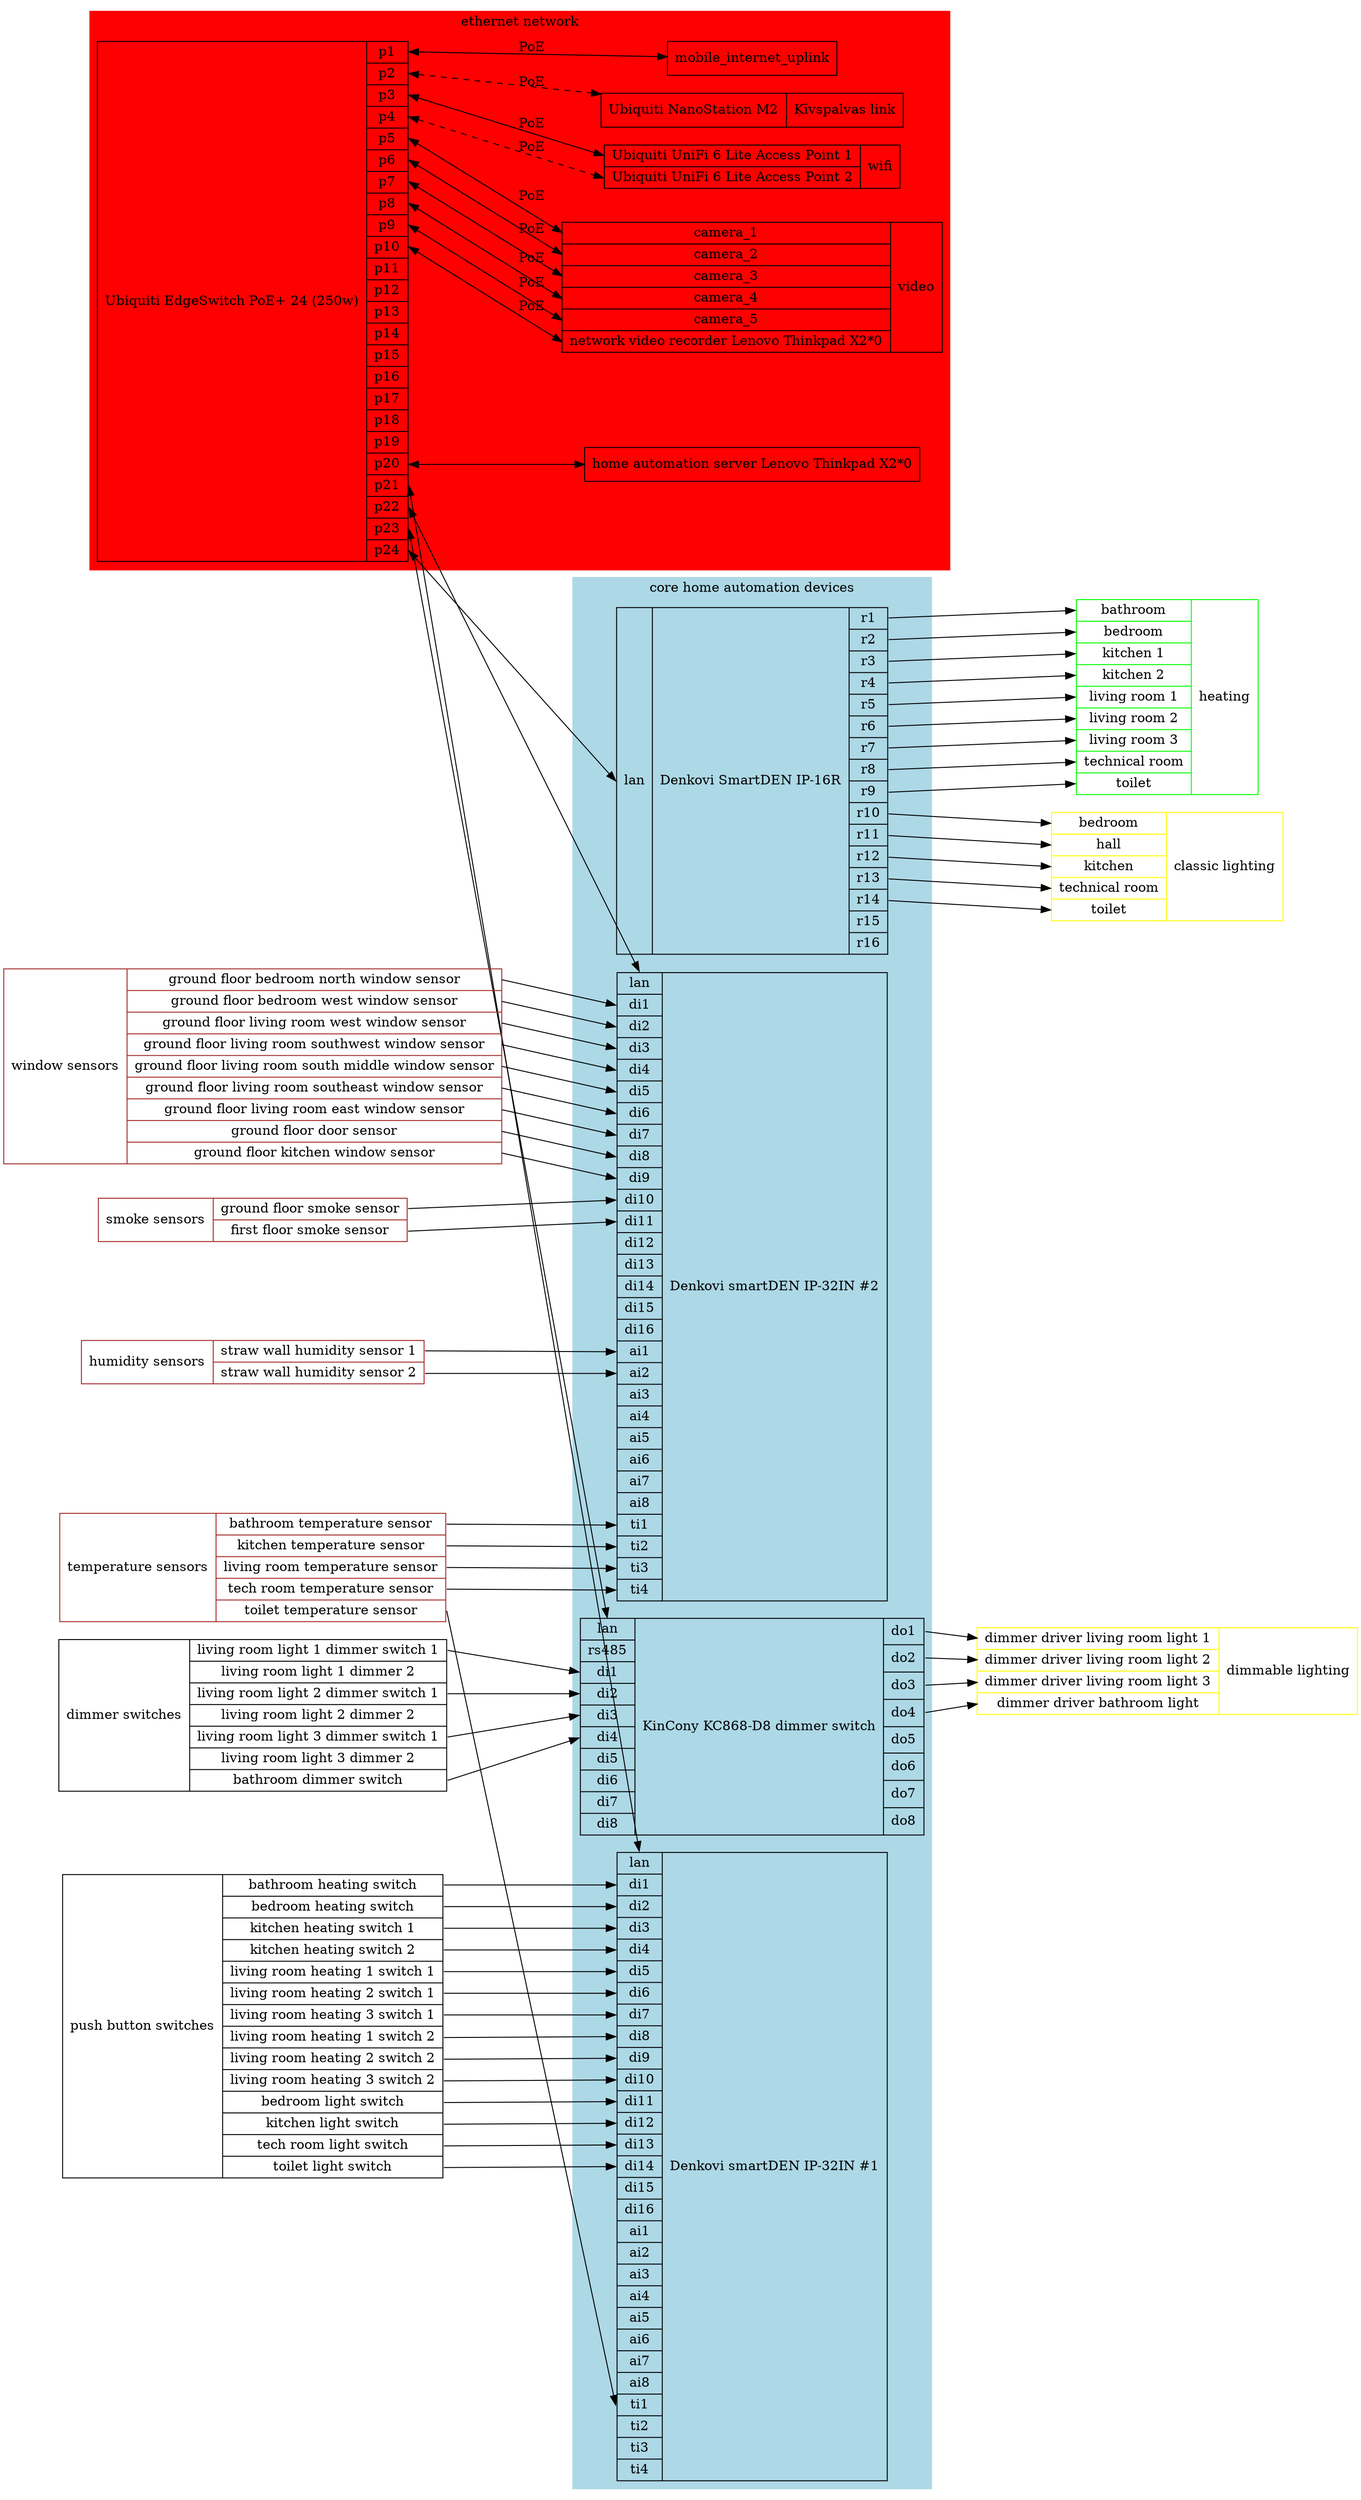 digraph G {
	rankdir=LR;
	splines=line;
	ratio=auto;
	compress=true;
	//overlap=scale;
	concentrate=false;
	node [shape=record];
	subgraph cluster_network {
		switch[label="{Ubiquiti EdgeSwitch PoE+ 24 (250w)|
			{<p1>p1|
			<p2>p2|
			<p3>p3|
			<p4>p4|
			<p5>p5|
			<p6>p6|
			<p7>p7|
			<p8>p8|
			<p9>p9|
			<p10>p10|
			<p11>p11|
			<p12>p12|
			<p13>p13|
			<p14>p14|
			<p15>p15|
			<p16>p16|
			<p17>p17|
			<p18>p18|
			<p19>p19|
			<p20>p20|
			<p21>p21|
			<p22>p22|
			<p23>p23|
			<p24>p24}}", 
			URL="https://eu.store.ui.com/collections/operator-edgemax-switches/products/edgeswitch-24-250w"];
		video[label= "{{<camera_1>camera_1|
			<camera_2>camera_2|
			<camera_3>camera_3|
			<camera_4>camera_4|
			<camera_5>camera_5|
			<zoneminder>network video recorder Lenovo Thinkpad X2*0}|
			video}"];
		wifi[label="{{
			<ap_1>Ubiquiti UniFi 6 Lite Access Point 1|
			<ap_2>Ubiquiti UniFi 6 Lite Access Point 2}|
			wifi}",
			URL="https://eu.store.ui.com/collections/unifi-network-access-points/products/unifi-ap-6-lite"];
		mobile_internet_uplink;
		kivspalvas_link[label= "{{<directional_antenna>Ubiquiti NanoStation M2}|
			Ķīvspalvas link}",
			URL="https://www.ui.com/downloads/datasheets/nanostationm/nsm_ds_web.pdf"];
		home_automation_server[label="home automation server Lenovo Thinkpad X2*0"];
		label= "ethernet network";
		style= filled;
		color = red;
	}
	subgraph cluster_breaker_box {
		ip32in_1[label="{{<lan>lan|<di1>di1|<di2>di2|<di3>di3|<di4>di4|<di5>di5|<di6>di6|<di7>di7|<di8>di8|<di9>di9|<di10>di10|<di11>di11|<di12>di12|<di13>di13|<di14>di14|<di15>di15|<di16>di16|<ai1>ai1|<ai2>ai2|<ai3>ai3|<ai4>ai4|<ai5>ai5|<ai6>ai6|<ai7>ai7|<ai8>ai8|<ti1>ti1|<ti2>ti2|<ti3>ti3|<ti4>ti4}|Denkovi smartDEN IP-32IN #1}",URL="http://denkovi.com/smartden-lan-ethernet-32-inputs-module-din-rail-box"];
		ip32in_2[label="{{<lan>lan|<di1>di1|<di2>di2|<di3>di3|<di4>di4|<di5>di5|<di6>di6|<di7>di7|<di8>di8|<di9>di9|<di10>di10|<di11>di11|<di12>di12|<di13>di13|<di14>di14|<di15>di15|<di16>di16|<ai1>ai1|<ai2>ai2|<ai3>ai3|<ai4>ai4|<ai5>ai5|<ai6>ai6|<ai7>ai7|<ai8>ai8|<ti1>ti1|<ti2>ti2|<ti3>ti3|<ti4>ti4}|Denkovi smartDEN IP-32IN #2}",URL="http://denkovi.com/smartden-lan-ethernet-32-inputs-module-din-rail-box"];
		kc868d8[label="{{<lan>lan|<rs485>rs485|<di1>di1|<di2>di2|<di3>di3|<di4>di4|<di5>di5|<di6>di6|<di7>di7|<di8>di8}|KinCony KC868-D8 dimmer switch|{<do1>do1|<do2>do2|<do3>do3|<do4>do4|<do5>do5|<do6>do6|<do7>do7|<do8>do8}}", URL="https://www.kincony.com/8-channel-dimmer.html"];
		ip16r[label="{{<lan>lan}|Denkovi SmartDEN IP-16R|{<r1>r1|<r2>r2|<r3>r3|<r4>r4|<r5>r5|<r6>r6|<r7>r7|<r8>r8|<r9>r9|<r10>r10|<r11>r11|<r12>r12|<r13>r13|<r14>r14|<r15>r15|<r16>r16}}",URL="http://denkovi.com/smartden-lan-ethernet-16-relay-module-din-rail-box"];
		/*maxi[label="{Denkovi SmartDEN Maxi|{<r1>r1|<r2>r2|<r3>r3|<r4>r4|<r5>r5|<r6>r6|<r7>r7|<r8>r8|<di1>di1|<di2>di2|<di3>di3|<di4>di4|<di5>di5|<di6>di6|<di7>di7|<di8>di8|<ai1>ai1|<ai2>ai2|<ai3>ai3|<ai4>ai4|<ti1>ti1|<ti2>ti2|<ti3>ti3|<ti4>ti4|<ao1>ao1|<ao2>ao2}}", URL="http://denkovi.com/smartden-maxi-io-relay-module-snmp-http-din-rail-box"];
		*/
		label = "core home automation devices";
		URL="";
		style = filled;
		color = lightblue;
	}

// Input
	smoke_sensors[label= "{smoke sensors|
		{<1>ground floor smoke sensor|
		<2>first floor smoke sensor}
	}",color = brown;];

	humidity_sensors[label="{humidity sensors|
		{<1>straw wall humidity sensor 1|
		<2>straw wall humidity sensor 2}
	}",color = brown;];

	temperature_sensors[label= "{temperature sensors|
		{<bathroom>bathroom temperature sensor|
		<kitchen>kitchen temperature sensor|
		<living>living room temperature sensor|
		<tech_room>tech room temperature sensor|
		<toilet>toilet temperature sensor}
	}",color = brown;];

	window_sensors[label= "{window sensors|
		{<ground_floor_bedroom_north>ground floor bedroom north window sensor|
		<ground_floor_bedroom_west>ground floor bedroom west window sensor|
		<ground_floor_living_room_west>ground floor living room west window sensor|
		<ground_floor_living_room_southwest>ground floor living room southwest window sensor|
		<ground_floor_living_room_south_middle>ground floor living room south middle window sensor|
		<ground_floor_living_room_southeast>ground floor living room southeast window sensor|
		<ground_floor_living_room_east>ground floor living room east window sensor|
		<ground_floor_door>ground floor door sensor|
		<ground_floor_kitchen>ground floor kitchen window sensor}
	}",color = brown;];
	
	dimmer_switches[label= "{dimmer switches|
		{<living_room_light_1_1>living room light 1 dimmer switch 1|
		<living_room_light_1_2>living room light 1 dimmer 2|
		<living_room_light_2_1>living room light 2 dimmer switch 1|
		<living_room_light_2_2>living room light 2 dimmer 2|
		<living_room_light_3_1>living room light 3 dimmer switch 1|
		<living_room_light_3_2>living room light 3 dimmer 2|
		<bathroom>bathroom dimmer switch}
	}"];
	push_button_switches[label= "{push button switches|
		{<bathroom_heating>bathroom heating switch|
		<bedroom_heating>bedroom heating switch|
		<kitchen_heating_1>kitchen heating switch 1|
		<kitchen_heating_2>kitchen heating switch 2|
		<living_room_1_heating_1>living room heating 1 switch 1|
		<living_room_1_heating_2>living room heating 2 switch 1|
		<living_room_1_heating_3>living room heating 3 switch 1|
		<living_room_2_heating_1>living room heating 1 switch 2|
		<living_room_2_heating_2>living room heating 2 switch 2|
		<living_room_2_heating_3>living room heating 3 switch 2|
		<bedroom_lighting>bedroom light switch|
		<kitchen_lighting>kitchen light switch|
		<tech_room_lighting>tech room light switch|
		<toilet_lighting>toilet light switch}}
	}"];

// Output

	heating[label= "{{<bathroom>bathroom|
		<bedroom>bedroom|
		<kitchen_1>kitchen 1|
		<kitchen_2>kitchen 2|
		<living_room_1>living room 1|
		<living_room_2>living room 2|
		<living_room_3>living room 3|
		<technical_room>technical room|
		<toilet>toilet}|
		{heating}	
	}", color = green;];

	lighting_classic[label= "{{
		<bedroom>bedroom|
		<hall>hall|
		<kitchen>kitchen|
		<technical_room>technical room|
		<toilet>toilet}|
		{classic lighting}
	}", color = yellow;];

	lighting_dimmable[label= "{{
		<dimmer_driver_living_room_light_1>dimmer driver living room light 1|
		<dimmer_driver_living_room_light_2>dimmer driver living room light 2|
		<dimmer_driver_living_room_light_3>dimmer driver living room light 3|
		<dimmer_driver_bathroom_light>dimmer driver bathroom light}|
		{dimmable lighting}
	}", color = yellow;];


/*============================================================================================================
Connections
==============================================================================================================

LAN connections
------------------------------------------------------------------------------------------------------------*/
	switch:p1 -> mobile_internet_uplink [dir=both, label="PoE"];
	switch:p2 -> kivspalvas_link [dir=both, label="PoE", style=dashed];
	switch:p3 -> wifi:ap_1 [dir=both, label="PoE"];
	switch:p4 -> wifi:ap_2 [dir=both, label="PoE", style=dashed];
	switch:p5 -> video:camera_1 [dir=both, label="PoE"];
	switch:p6 -> video:camera_2  [dir=both, label="PoE"];
	switch:p7 -> video:camera_3 [dir=both, label="PoE"];
	switch:p8 -> video:camera_4 [dir=both, label="PoE"];
	switch:p9 -> video:camera_5 [dir=both, label="PoE"];
	switch:p10 -> video:zoneminder [dir=both];
	switch:p20 -> home_automation_server [dir=both];
	switch:p21 -> ip32in_1:lan [dir=both];
	switch:p22 -> ip32in_2:lan [dir=both];
	switch:p23 -> kc868d8:lan [dir=both];
	switch:p24 -> ip16r:lan [dir=both];

/*----------------------------------------------------------------------------------------------------------
 Input connections
------------------------------------------------------------------------------------------------------------*/
	// Dimmer input connections
	dimmer_switches:living_room_light_1_1 -> kc868d8:di1;
	dimmer_switches:living_room_light_2_1 -> kc868d8:di2;
	dimmer_switches:living_room_light_3_1 -> kc868d8:di3;
	dimmer_switches:bathroom -> kc868d8:di4;

	// Push button switch connections
	push_button_switches:bathroom_heating -> ip32in_1:di1;
	push_button_switches:bedroom_heating -> ip32in_1:di2;
	push_button_switches:kitchen_heating_1 -> ip32in_1:di3;
	push_button_switches:kitchen_heating_2 -> ip32in_1:di4;
	push_button_switches:living_room_1_heating_1 -> ip32in_1:di5;
	push_button_switches:living_room_1_heating_2 -> ip32in_1:di6;
	push_button_switches:living_room_1_heating_3 -> ip32in_1:di7;
	push_button_switches:living_room_2_heating_1 -> ip32in_1:di8;
	push_button_switches:living_room_2_heating_2 -> ip32in_1:di9;
	push_button_switches:living_room_2_heating_3 -> ip32in_1:di10;
	push_button_switches:bedroom_lighting -> ip32in_1:di11;
	push_button_switches:kitchen_lighting -> ip32in_1:di12;
	push_button_switches:tech_room_lighting -> ip32in_1:di13;
	push_button_switches:toilet_lighting -> ip32in_1:di14;

	//Straw bale wall humidity sensors
	humidity_sensors:1 -> ip32in_2:ai1;
	humidity_sensors:2 -> ip32in_2:ai2;

	// Smoke sensors
	smoke_sensors:1 -> ip32in_2:di10;
	smoke_sensors:2 -> ip32in_2:di11;

	// Temperature sensor input connections
	temperature_sensors:bathroom -> ip32in_2:ti1;
	temperature_sensors:kitchen -> ip32in_2:ti2;
	temperature_sensors:living -> ip32in_2:ti3;
	temperature_sensors:tech_room -> ip32in_2:ti4;
	temperature_sensors:toilet -> ip32in_1:ti1;

	// Window sensor input connections
	window_sensors:ground_floor_bedroom_north -> ip32in_2:di1;
	window_sensors:ground_floor_bedroom_west -> ip32in_2:di2;
	window_sensors:ground_floor_living_room_west -> ip32in_2:di3;
	window_sensors:ground_floor_living_room_southwest -> ip32in_2:di4;
	window_sensors:ground_floor_living_room_south_middle -> ip32in_2:di5;
	window_sensors:ground_floor_living_room_southeast -> ip32in_2:di6;
	window_sensors:ground_floor_living_room_east -> ip32in_2:di7;
	window_sensors:ground_floor_door -> ip32in_2:di8;
	window_sensors:ground_floor_kitchen -> ip32in_2:di9;

	// Unused  input connections
	ip32in_1:ai3;
	ip32in_1:ai2;

/*------------------------------------------------------------------------------------------------------------
Output connections
------------------------------------------------------------------------------------------------------------*/
	
	// Dimmer output connections
	kc868d8:do1 -> lighting_dimmable:dimmer_driver_living_room_light_1;
	kc868d8:do2 -> lighting_dimmable:dimmer_driver_living_room_light_2;
	kc868d8:do3 -> lighting_dimmable:dimmer_driver_living_room_light_3;
	kc868d8:do4 -> lighting_dimmable:dimmer_driver_bathroom_light;

	// Relay output connections
	ip16r:r1 -> heating:bathroom;
	ip16r:r2 -> heating:bedroom;
	ip16r:r3 -> heating:kitchen_1;
	ip16r:r4 -> heating:kitchen_2;
	ip16r:r5 -> heating:living_room_1;
	ip16r:r6 -> heating:living_room_2;
	ip16r:r7 -> heating:living_room_3;
	ip16r:r8 -> heating:technical_room;
	ip16r:r9 -> heating:toilet;
	ip16r:r10 -> lighting_classic:bedroom;
	ip16r:r11 -> lighting_classic:hall;
	ip16r:r12 -> lighting_classic:kitchen;
	ip16r:r13 -> lighting_classic:technical_room;
	ip16r:r14 -> lighting_classic:toilet;
}
